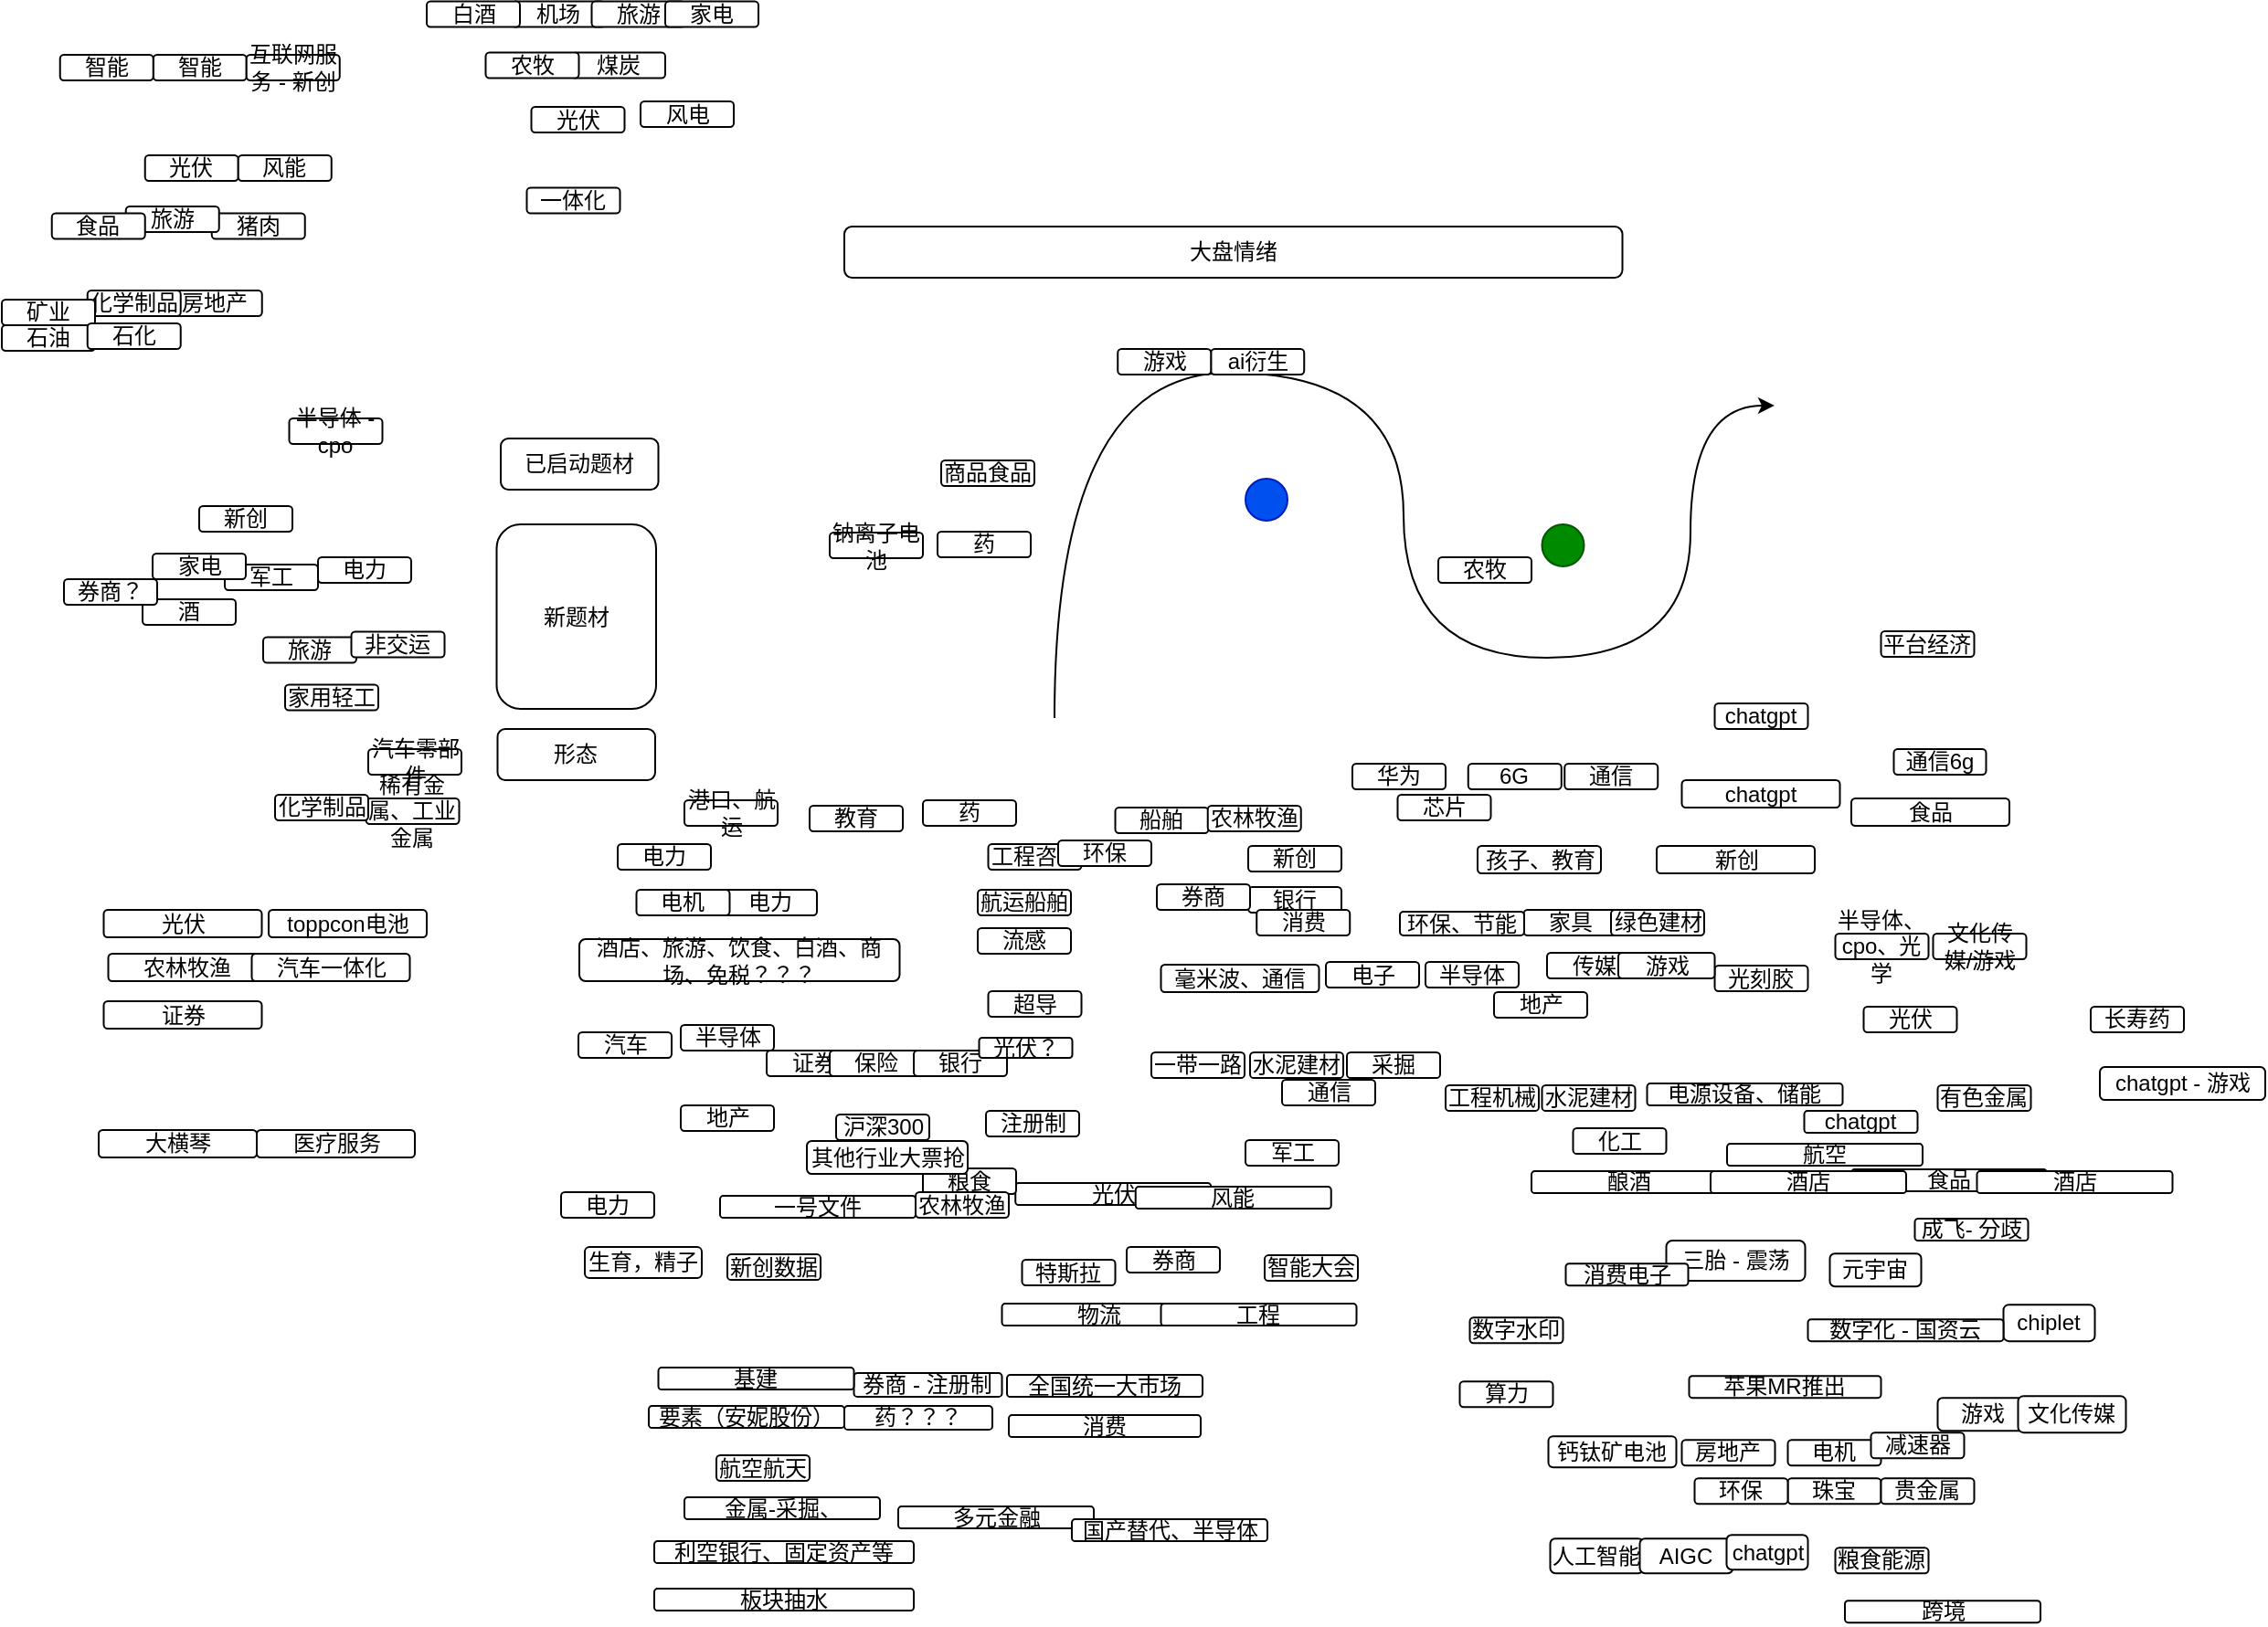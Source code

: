 <mxfile version="21.1.2" type="github">
  <diagram name="第 1 页" id="l9BL36nRIR9fdoTfFBKx">
    <mxGraphModel dx="2261" dy="802" grid="0" gridSize="10" guides="1" tooltips="1" connect="1" arrows="1" fold="1" page="1" pageScale="1" pageWidth="827" pageHeight="1169" math="0" shadow="0">
      <root>
        <mxCell id="0" />
        <mxCell id="1" parent="0" />
        <mxCell id="eTiPSNOPlnwjZyrrS0Vz-1" value="人工智能" style="rounded=1;whiteSpace=wrap;html=1;" parent="1" vertex="1">
          <mxGeometry x="565.25" y="1025.08" width="51" height="19" as="geometry" />
        </mxCell>
        <mxCell id="eTiPSNOPlnwjZyrrS0Vz-2" value="成飞- 分歧" style="rounded=1;whiteSpace=wrap;html=1;" parent="1" vertex="1">
          <mxGeometry x="764.75" y="850.05" width="62" height="12" as="geometry" />
        </mxCell>
        <mxCell id="eTiPSNOPlnwjZyrrS0Vz-3" value="三胎 - 震荡" style="rounded=1;whiteSpace=wrap;html=1;" parent="1" vertex="1">
          <mxGeometry x="628.75" y="862.05" width="76" height="22" as="geometry" />
        </mxCell>
        <mxCell id="eTiPSNOPlnwjZyrrS0Vz-4" value="汽车" style="rounded=1;whiteSpace=wrap;html=1;" parent="1" vertex="1">
          <mxGeometry x="33.5" y="748" width="51" height="14" as="geometry" />
        </mxCell>
        <mxCell id="eTiPSNOPlnwjZyrrS0Vz-9" style="edgeStyle=orthogonalEdgeStyle;curved=1;rounded=0;orthogonalLoop=1;jettySize=auto;html=1;exitX=1;exitY=0.5;exitDx=0;exitDy=0;" parent="1" edge="1">
          <mxGeometry relative="1" as="geometry">
            <mxPoint x="294" y="575.97" as="sourcePoint" />
            <mxPoint x="688" y="404.97" as="targetPoint" />
            <Array as="points">
              <mxPoint x="294" y="386.97" />
              <mxPoint x="485" y="386.97" />
              <mxPoint x="485" y="542.97" />
              <mxPoint x="642" y="542.97" />
            </Array>
          </mxGeometry>
        </mxCell>
        <mxCell id="eTiPSNOPlnwjZyrrS0Vz-11" value="券商 - 注册制" style="rounded=1;whiteSpace=wrap;html=1;" parent="1" vertex="1">
          <mxGeometry x="184.25" y="934.53" width="81" height="13" as="geometry" />
        </mxCell>
        <mxCell id="eTiPSNOPlnwjZyrrS0Vz-12" value="金属-采掘、" style="rounded=1;whiteSpace=wrap;html=1;" parent="1" vertex="1">
          <mxGeometry x="91.5" y="1002.53" width="107" height="12" as="geometry" />
        </mxCell>
        <mxCell id="eTiPSNOPlnwjZyrrS0Vz-13" value="chiplet" style="rounded=1;whiteSpace=wrap;html=1;" parent="1" vertex="1">
          <mxGeometry x="813.25" y="897.08" width="50" height="20" as="geometry" />
        </mxCell>
        <mxCell id="eTiPSNOPlnwjZyrrS0Vz-14" value="游戏" style="rounded=1;whiteSpace=wrap;html=1;" parent="1" vertex="1">
          <mxGeometry x="777.25" y="948.08" width="50" height="18" as="geometry" />
        </mxCell>
        <mxCell id="eTiPSNOPlnwjZyrrS0Vz-15" value="酒店、旅游、饮食、白酒、商场、免税？？？" style="rounded=1;whiteSpace=wrap;html=1;" parent="1" vertex="1">
          <mxGeometry x="34" y="697" width="175.25" height="23" as="geometry" />
        </mxCell>
        <mxCell id="eTiPSNOPlnwjZyrrS0Vz-16" value="要素（安妮股份）" style="rounded=1;whiteSpace=wrap;html=1;" parent="1" vertex="1">
          <mxGeometry x="72" y="952.53" width="107" height="12" as="geometry" />
        </mxCell>
        <mxCell id="eTiPSNOPlnwjZyrrS0Vz-17" value="全国统一大市场" style="rounded=1;whiteSpace=wrap;html=1;" parent="1" vertex="1">
          <mxGeometry x="268" y="935.53" width="107" height="12" as="geometry" />
        </mxCell>
        <mxCell id="eTiPSNOPlnwjZyrrS0Vz-18" value="多元金融" style="rounded=1;whiteSpace=wrap;html=1;" parent="1" vertex="1">
          <mxGeometry x="208.5" y="1007.53" width="107" height="12" as="geometry" />
        </mxCell>
        <mxCell id="eTiPSNOPlnwjZyrrS0Vz-20" value="跨境" style="rounded=1;whiteSpace=wrap;html=1;" parent="1" vertex="1">
          <mxGeometry x="726.5" y="1059.08" width="107" height="12" as="geometry" />
        </mxCell>
        <mxCell id="eTiPSNOPlnwjZyrrS0Vz-21" value="国产替代、半导体" style="rounded=1;whiteSpace=wrap;html=1;" parent="1" vertex="1">
          <mxGeometry x="303.5" y="1014.53" width="107" height="12" as="geometry" />
        </mxCell>
        <mxCell id="eTiPSNOPlnwjZyrrS0Vz-22" value="数字化 - 国资云" style="rounded=1;whiteSpace=wrap;html=1;" parent="1" vertex="1">
          <mxGeometry x="706.25" y="905.08" width="107" height="12" as="geometry" />
        </mxCell>
        <mxCell id="eTiPSNOPlnwjZyrrS0Vz-23" value="基建" style="rounded=1;whiteSpace=wrap;html=1;" parent="1" vertex="1">
          <mxGeometry x="77.25" y="931.53" width="107" height="12" as="geometry" />
        </mxCell>
        <mxCell id="eTiPSNOPlnwjZyrrS0Vz-24" value="消费" style="rounded=1;whiteSpace=wrap;html=1;" parent="1" vertex="1">
          <mxGeometry x="269" y="957.53" width="105" height="12" as="geometry" />
        </mxCell>
        <mxCell id="eTiPSNOPlnwjZyrrS0Vz-25" value="利空银行、固定资产等" style="rounded=1;whiteSpace=wrap;html=1;" parent="1" vertex="1">
          <mxGeometry x="75" y="1026.53" width="142" height="12" as="geometry" />
        </mxCell>
        <mxCell id="eTiPSNOPlnwjZyrrS0Vz-26" value="板块抽水" style="rounded=1;whiteSpace=wrap;html=1;" parent="1" vertex="1">
          <mxGeometry x="75" y="1052.53" width="142" height="12" as="geometry" />
        </mxCell>
        <mxCell id="Pb9T2r3sPozMo4vFnGIx-1" value="元宇宙" style="rounded=1;whiteSpace=wrap;html=1;" parent="1" vertex="1">
          <mxGeometry x="718.25" y="869.08" width="50" height="18" as="geometry" />
        </mxCell>
        <mxCell id="Pb9T2r3sPozMo4vFnGIx-4" value="消费电子" style="rounded=1;whiteSpace=wrap;html=1;" parent="1" vertex="1">
          <mxGeometry x="573.75" y="874.58" width="67" height="12" as="geometry" />
        </mxCell>
        <mxCell id="Pb9T2r3sPozMo4vFnGIx-6" value="药？？？" style="rounded=1;whiteSpace=wrap;html=1;" parent="1" vertex="1">
          <mxGeometry x="179" y="952.53" width="81" height="13" as="geometry" />
        </mxCell>
        <mxCell id="Pb9T2r3sPozMo4vFnGIx-7" value="航空航天" style="rounded=1;whiteSpace=wrap;html=1;" parent="1" vertex="1">
          <mxGeometry x="109" y="979.53" width="51" height="14" as="geometry" />
        </mxCell>
        <mxCell id="Pb9T2r3sPozMo4vFnGIx-10" value="电源设备、储能" style="rounded=1;whiteSpace=wrap;html=1;" parent="1" vertex="1">
          <mxGeometry x="618.25" y="776.05" width="107" height="12" as="geometry" />
        </mxCell>
        <mxCell id="Pb9T2r3sPozMo4vFnGIx-12" value="军工" style="rounded=1;whiteSpace=wrap;html=1;" parent="1" vertex="1">
          <mxGeometry x="398.5" y="807" width="51" height="14" as="geometry" />
        </mxCell>
        <mxCell id="Pb9T2r3sPozMo4vFnGIx-13" value="粮食能源" style="rounded=1;whiteSpace=wrap;html=1;" parent="1" vertex="1">
          <mxGeometry x="721.25" y="1030.08" width="51" height="14" as="geometry" />
        </mxCell>
        <mxCell id="Pb9T2r3sPozMo4vFnGIx-16" value="AIGC" style="rounded=1;whiteSpace=wrap;html=1;" parent="1" vertex="1">
          <mxGeometry x="614.25" y="1025.08" width="51" height="19" as="geometry" />
        </mxCell>
        <mxCell id="Pb9T2r3sPozMo4vFnGIx-17" value="chatgpt" style="rounded=1;whiteSpace=wrap;html=1;" parent="1" vertex="1">
          <mxGeometry x="661.75" y="1023.08" width="44.5" height="19" as="geometry" />
        </mxCell>
        <mxCell id="Pb9T2r3sPozMo4vFnGIx-20" value="房地产" style="rounded=1;whiteSpace=wrap;html=1;" parent="1" vertex="1">
          <mxGeometry x="637.25" y="971.08" width="51" height="14" as="geometry" />
        </mxCell>
        <mxCell id="Pb9T2r3sPozMo4vFnGIx-22" value="电机" style="rounded=1;whiteSpace=wrap;html=1;" parent="1" vertex="1">
          <mxGeometry x="695.25" y="971.08" width="51" height="14" as="geometry" />
        </mxCell>
        <mxCell id="Pb9T2r3sPozMo4vFnGIx-23" value="钙钛矿电池" style="rounded=1;whiteSpace=wrap;html=1;" parent="1" vertex="1">
          <mxGeometry x="564.25" y="969.11" width="70" height="17" as="geometry" />
        </mxCell>
        <mxCell id="Pb9T2r3sPozMo4vFnGIx-24" value="珠宝" style="rounded=1;whiteSpace=wrap;html=1;" parent="1" vertex="1">
          <mxGeometry x="695.25" y="992.08" width="51" height="14" as="geometry" />
        </mxCell>
        <mxCell id="Pb9T2r3sPozMo4vFnGIx-25" value="环保" style="rounded=1;whiteSpace=wrap;html=1;" parent="1" vertex="1">
          <mxGeometry x="644.25" y="992.08" width="51" height="14" as="geometry" />
        </mxCell>
        <mxCell id="Pb9T2r3sPozMo4vFnGIx-27" value="文化传媒" style="rounded=1;whiteSpace=wrap;html=1;" parent="1" vertex="1">
          <mxGeometry x="821.25" y="947.08" width="59" height="20" as="geometry" />
        </mxCell>
        <mxCell id="Pb9T2r3sPozMo4vFnGIx-31" value="减速器" style="rounded=1;whiteSpace=wrap;html=1;" parent="1" vertex="1">
          <mxGeometry x="740.75" y="967.08" width="51" height="14" as="geometry" />
        </mxCell>
        <mxCell id="Pb9T2r3sPozMo4vFnGIx-34" value="贵金属" style="rounded=1;whiteSpace=wrap;html=1;" parent="1" vertex="1">
          <mxGeometry x="746.25" y="992.08" width="51" height="14" as="geometry" />
        </mxCell>
        <mxCell id="Pb9T2r3sPozMo4vFnGIx-39" value="苹果MR推出" style="rounded=1;whiteSpace=wrap;html=1;" parent="1" vertex="1">
          <mxGeometry x="641.25" y="936.08" width="105" height="12" as="geometry" />
        </mxCell>
        <mxCell id="Pb9T2r3sPozMo4vFnGIx-42" value="光伏" style="rounded=1;whiteSpace=wrap;html=1;" parent="1" vertex="1">
          <mxGeometry x="272.62" y="830.53" width="107" height="12" as="geometry" />
        </mxCell>
        <mxCell id="Pb9T2r3sPozMo4vFnGIx-43" value="算力" style="rounded=1;whiteSpace=wrap;html=1;" parent="1" vertex="1">
          <mxGeometry x="515.75" y="939.11" width="51" height="14" as="geometry" />
        </mxCell>
        <mxCell id="Pb9T2r3sPozMo4vFnGIx-47" value="食品" style="rounded=1;whiteSpace=wrap;html=1;" parent="1" vertex="1">
          <mxGeometry x="730" y="823.05" width="107" height="12" as="geometry" />
        </mxCell>
        <mxCell id="Pb9T2r3sPozMo4vFnGIx-48" value="物流" style="rounded=1;whiteSpace=wrap;html=1;" parent="1" vertex="1">
          <mxGeometry x="265.25" y="896.56" width="107" height="12" as="geometry" />
        </mxCell>
        <mxCell id="Pb9T2r3sPozMo4vFnGIx-49" value="酿酒" style="rounded=1;whiteSpace=wrap;html=1;" parent="1" vertex="1">
          <mxGeometry x="555" y="824.05" width="107" height="12" as="geometry" />
        </mxCell>
        <mxCell id="Pb9T2r3sPozMo4vFnGIx-50" value="酒店" style="rounded=1;whiteSpace=wrap;html=1;" parent="1" vertex="1">
          <mxGeometry x="653" y="824.05" width="107" height="12" as="geometry" />
        </mxCell>
        <mxCell id="Pb9T2r3sPozMo4vFnGIx-51" value="半导体" style="rounded=1;whiteSpace=wrap;html=1;" parent="1" vertex="1">
          <mxGeometry x="89.5" y="744" width="51" height="14" as="geometry" />
        </mxCell>
        <mxCell id="Pb9T2r3sPozMo4vFnGIx-54" value="工程" style="rounded=1;whiteSpace=wrap;html=1;" parent="1" vertex="1">
          <mxGeometry x="352.25" y="896.56" width="107" height="12" as="geometry" />
        </mxCell>
        <mxCell id="Pb9T2r3sPozMo4vFnGIx-57" value="" style="ellipse;whiteSpace=wrap;html=1;aspect=fixed;strokeColor=#001DBC;fillColor=#0050ef;fontColor=#ffffff;" parent="1" vertex="1">
          <mxGeometry x="398.5" y="445" width="23" height="23" as="geometry" />
        </mxCell>
        <mxCell id="Pb9T2r3sPozMo4vFnGIx-58" value="" style="ellipse;whiteSpace=wrap;html=1;aspect=fixed;fillColor=#008a00;fontColor=#ffffff;strokeColor=#005700;" parent="1" vertex="1">
          <mxGeometry x="560.75" y="470" width="23" height="23" as="geometry" />
        </mxCell>
        <mxCell id="Pb9T2r3sPozMo4vFnGIx-59" value="特斯拉" style="rounded=1;whiteSpace=wrap;html=1;" parent="1" vertex="1">
          <mxGeometry x="276.25" y="872.53" width="51" height="14" as="geometry" />
        </mxCell>
        <mxCell id="W7TgPop1E-u5_zc8aSKb-1" value="券商" style="rounded=1;whiteSpace=wrap;html=1;" parent="1" vertex="1">
          <mxGeometry x="333.5" y="865.53" width="51" height="14" as="geometry" />
        </mxCell>
        <mxCell id="W7TgPop1E-u5_zc8aSKb-2" value="地产" style="rounded=1;whiteSpace=wrap;html=1;" parent="1" vertex="1">
          <mxGeometry x="89.5" y="788" width="51" height="14" as="geometry" />
        </mxCell>
        <mxCell id="W7TgPop1E-u5_zc8aSKb-4" value="新创数据" style="rounded=1;whiteSpace=wrap;html=1;" parent="1" vertex="1">
          <mxGeometry x="115" y="869.56" width="51" height="14" as="geometry" />
        </mxCell>
        <mxCell id="W7TgPop1E-u5_zc8aSKb-5" value="智能大会" style="rounded=1;whiteSpace=wrap;html=1;" parent="1" vertex="1">
          <mxGeometry x="409" y="870.06" width="51" height="14" as="geometry" />
        </mxCell>
        <mxCell id="W7TgPop1E-u5_zc8aSKb-6" value="粮食" style="rounded=1;whiteSpace=wrap;html=1;" parent="1" vertex="1">
          <mxGeometry x="222" y="822.53" width="51" height="14" as="geometry" />
        </mxCell>
        <mxCell id="W7TgPop1E-u5_zc8aSKb-9" value="电力" style="rounded=1;whiteSpace=wrap;html=1;" parent="1" vertex="1">
          <mxGeometry x="24" y="835.53" width="51" height="14" as="geometry" />
        </mxCell>
        <mxCell id="W7TgPop1E-u5_zc8aSKb-17" value="生育，精子" style="rounded=1;whiteSpace=wrap;html=1;" parent="1" vertex="1">
          <mxGeometry x="37" y="865.56" width="64" height="17" as="geometry" />
        </mxCell>
        <mxCell id="W7TgPop1E-u5_zc8aSKb-18" value="农林牧渔" style="rounded=1;whiteSpace=wrap;html=1;" parent="1" vertex="1">
          <mxGeometry x="218" y="835.53" width="51" height="14" as="geometry" />
        </mxCell>
        <mxCell id="W7TgPop1E-u5_zc8aSKb-19" value="数字水印" style="rounded=1;whiteSpace=wrap;html=1;" parent="1" vertex="1">
          <mxGeometry x="521.25" y="904.11" width="51" height="14" as="geometry" />
        </mxCell>
        <mxCell id="W7TgPop1E-u5_zc8aSKb-21" value="chatgpt" style="rounded=1;whiteSpace=wrap;html=1;" parent="1" vertex="1">
          <mxGeometry x="704.25" y="791.05" width="62" height="12" as="geometry" />
        </mxCell>
        <mxCell id="W7TgPop1E-u5_zc8aSKb-23" value="工程机械" style="rounded=1;whiteSpace=wrap;html=1;" parent="1" vertex="1">
          <mxGeometry x="508" y="777.05" width="51" height="14" as="geometry" />
        </mxCell>
        <mxCell id="W7TgPop1E-u5_zc8aSKb-25" value="酒店" style="rounded=1;whiteSpace=wrap;html=1;" parent="1" vertex="1">
          <mxGeometry x="798.75" y="824.05" width="107" height="12" as="geometry" />
        </mxCell>
        <mxCell id="W7TgPop1E-u5_zc8aSKb-26" value="水泥建材" style="rounded=1;whiteSpace=wrap;html=1;" parent="1" vertex="1">
          <mxGeometry x="560.75" y="777.05" width="51" height="14" as="geometry" />
        </mxCell>
        <mxCell id="W7TgPop1E-u5_zc8aSKb-27" value="航空" style="rounded=1;whiteSpace=wrap;html=1;" parent="1" vertex="1">
          <mxGeometry x="662" y="809.05" width="107" height="12" as="geometry" />
        </mxCell>
        <mxCell id="W7TgPop1E-u5_zc8aSKb-28" value="风能" style="rounded=1;whiteSpace=wrap;html=1;" parent="1" vertex="1">
          <mxGeometry x="338.37" y="832.53" width="107" height="12" as="geometry" />
        </mxCell>
        <mxCell id="W7TgPop1E-u5_zc8aSKb-29" value="一号文件" style="rounded=1;whiteSpace=wrap;html=1;" parent="1" vertex="1">
          <mxGeometry x="111" y="837.53" width="107" height="12" as="geometry" />
        </mxCell>
        <mxCell id="W7TgPop1E-u5_zc8aSKb-31" value="家具" style="rounded=1;whiteSpace=wrap;html=1;" parent="1" vertex="1">
          <mxGeometry x="550.75" y="681" width="51" height="14" as="geometry" />
        </mxCell>
        <mxCell id="X53w33sc3V4zeKCaR0tN-1" value="长寿药" style="rounded=1;whiteSpace=wrap;html=1;" parent="1" vertex="1">
          <mxGeometry x="861" y="734.05" width="51" height="14" as="geometry" />
        </mxCell>
        <mxCell id="X53w33sc3V4zeKCaR0tN-2" value="化工" style="rounded=1;whiteSpace=wrap;html=1;" parent="1" vertex="1">
          <mxGeometry x="577.75" y="800.55" width="51" height="14" as="geometry" />
        </mxCell>
        <mxCell id="X53w33sc3V4zeKCaR0tN-3" value="注册制" style="rounded=1;whiteSpace=wrap;html=1;" parent="1" vertex="1">
          <mxGeometry x="256.5" y="791" width="51" height="14" as="geometry" />
        </mxCell>
        <mxCell id="X53w33sc3V4zeKCaR0tN-4" value="沪深300" style="rounded=1;whiteSpace=wrap;html=1;" parent="1" vertex="1">
          <mxGeometry x="174.5" y="793" width="51" height="14" as="geometry" />
        </mxCell>
        <mxCell id="Fk_1KRSkSrLoz5rc4heW-2" value="chatgpt - 游戏" style="rounded=1;whiteSpace=wrap;html=1;" parent="1" vertex="1">
          <mxGeometry x="866" y="767.05" width="90.5" height="18" as="geometry" />
        </mxCell>
        <mxCell id="gPkMi-PU8LuOrw7hyKH2-1" value="有色金属" style="rounded=1;whiteSpace=wrap;html=1;" parent="1" vertex="1">
          <mxGeometry x="777.25" y="777.05" width="51" height="14" as="geometry" />
        </mxCell>
        <mxCell id="gPkMi-PU8LuOrw7hyKH2-2" value="证券" style="rounded=1;whiteSpace=wrap;html=1;" parent="1" vertex="1">
          <mxGeometry x="136.5" y="758" width="51" height="14" as="geometry" />
        </mxCell>
        <mxCell id="gPkMi-PU8LuOrw7hyKH2-3" value="保险" style="rounded=1;whiteSpace=wrap;html=1;" parent="1" vertex="1">
          <mxGeometry x="171" y="758" width="51" height="14" as="geometry" />
        </mxCell>
        <mxCell id="gPkMi-PU8LuOrw7hyKH2-4" value="银行" style="rounded=1;whiteSpace=wrap;html=1;" parent="1" vertex="1">
          <mxGeometry x="217" y="758" width="51" height="14" as="geometry" />
        </mxCell>
        <mxCell id="gPkMi-PU8LuOrw7hyKH2-5" value="其他行业大票抢" style="rounded=1;whiteSpace=wrap;html=1;" parent="1" vertex="1">
          <mxGeometry x="158.5" y="807.5" width="88" height="18" as="geometry" />
        </mxCell>
        <mxCell id="mmTpo96S2h_Eq5zl8RPX-2" value="地产" style="rounded=1;whiteSpace=wrap;html=1;" parent="1" vertex="1">
          <mxGeometry x="534.5" y="726" width="51" height="14" as="geometry" />
        </mxCell>
        <mxCell id="mmTpo96S2h_Eq5zl8RPX-3" value="环保、节能" style="rounded=1;whiteSpace=wrap;html=1;" parent="1" vertex="1">
          <mxGeometry x="483" y="682" width="68" height="13" as="geometry" />
        </mxCell>
        <mxCell id="mmTpo96S2h_Eq5zl8RPX-4" value="绿色建材" style="rounded=1;whiteSpace=wrap;html=1;" parent="1" vertex="1">
          <mxGeometry x="598.5" y="681" width="51" height="14" as="geometry" />
        </mxCell>
        <mxCell id="mmTpo96S2h_Eq5zl8RPX-6" value="孩子、教育" style="rounded=1;whiteSpace=wrap;html=1;" parent="1" vertex="1">
          <mxGeometry x="525.5" y="646" width="67.5" height="15" as="geometry" />
        </mxCell>
        <mxCell id="mmTpo96S2h_Eq5zl8RPX-8" value="毫米波、通信" style="rounded=1;whiteSpace=wrap;html=1;" parent="1" vertex="1">
          <mxGeometry x="352.25" y="711" width="86.5" height="15" as="geometry" />
        </mxCell>
        <mxCell id="mmTpo96S2h_Eq5zl8RPX-9" value="新创" style="rounded=1;whiteSpace=wrap;html=1;" parent="1" vertex="1">
          <mxGeometry x="623.5" y="646" width="86.5" height="15" as="geometry" />
        </mxCell>
        <mxCell id="mmTpo96S2h_Eq5zl8RPX-13" value="食品" style="rounded=1;whiteSpace=wrap;html=1;" parent="1" vertex="1">
          <mxGeometry x="730" y="620" width="86.5" height="15" as="geometry" />
        </mxCell>
        <mxCell id="mmTpo96S2h_Eq5zl8RPX-14" value="chatgpt" style="rounded=1;whiteSpace=wrap;html=1;" parent="1" vertex="1">
          <mxGeometry x="637.25" y="610" width="86.5" height="15" as="geometry" />
        </mxCell>
        <mxCell id="mmTpo96S2h_Eq5zl8RPX-15" value="形态" style="rounded=1;whiteSpace=wrap;html=1;" parent="1" vertex="1">
          <mxGeometry x="-10.75" y="582" width="86.25" height="28" as="geometry" />
        </mxCell>
        <mxCell id="mmTpo96S2h_Eq5zl8RPX-16" value="已启动题材" style="rounded=1;whiteSpace=wrap;html=1;" parent="1" vertex="1">
          <mxGeometry x="-9" y="423" width="86.25" height="28" as="geometry" />
        </mxCell>
        <mxCell id="mmTpo96S2h_Eq5zl8RPX-17" value="新题材" style="rounded=1;whiteSpace=wrap;html=1;" parent="1" vertex="1">
          <mxGeometry x="-11.25" y="470" width="87.25" height="101" as="geometry" />
        </mxCell>
        <mxCell id="mmTpo96S2h_Eq5zl8RPX-18" value="大盘情绪" style="rounded=1;whiteSpace=wrap;html=1;" parent="1" vertex="1">
          <mxGeometry x="179" y="307" width="425.75" height="28" as="geometry" />
        </mxCell>
        <mxCell id="T7i3CH_Vy-EsPp7ekG8O-3" value="光伏" style="rounded=1;whiteSpace=wrap;html=1;" parent="1" vertex="1">
          <mxGeometry x="-226.25" y="681" width="86.5" height="15" as="geometry" />
        </mxCell>
        <mxCell id="T7i3CH_Vy-EsPp7ekG8O-4" value="toppcon电池" style="rounded=1;whiteSpace=wrap;html=1;" parent="1" vertex="1">
          <mxGeometry x="-136" y="681" width="86.5" height="15" as="geometry" />
        </mxCell>
        <mxCell id="T7i3CH_Vy-EsPp7ekG8O-5" value="农林牧渔" style="rounded=1;whiteSpace=wrap;html=1;" parent="1" vertex="1">
          <mxGeometry x="-223.75" y="705" width="86.5" height="15" as="geometry" />
        </mxCell>
        <mxCell id="T7i3CH_Vy-EsPp7ekG8O-6" value="汽车一体化" style="rounded=1;whiteSpace=wrap;html=1;" parent="1" vertex="1">
          <mxGeometry x="-145.25" y="705" width="86.5" height="15" as="geometry" />
        </mxCell>
        <mxCell id="T7i3CH_Vy-EsPp7ekG8O-7" value="证券" style="rounded=1;whiteSpace=wrap;html=1;" parent="1" vertex="1">
          <mxGeometry x="-226.25" y="731" width="86.5" height="15" as="geometry" />
        </mxCell>
        <mxCell id="T7i3CH_Vy-EsPp7ekG8O-9" value="大横琴" style="rounded=1;whiteSpace=wrap;html=1;" parent="1" vertex="1">
          <mxGeometry x="-229" y="801.5" width="86.5" height="15" as="geometry" />
        </mxCell>
        <mxCell id="T7i3CH_Vy-EsPp7ekG8O-10" value="医疗服务" style="rounded=1;whiteSpace=wrap;html=1;" parent="1" vertex="1">
          <mxGeometry x="-142.5" y="801.5" width="86.5" height="15" as="geometry" />
        </mxCell>
        <mxCell id="Zzp69oGnX2fRZWl2nO-K-1" value="工程咨询" style="rounded=1;whiteSpace=wrap;html=1;" parent="1" vertex="1">
          <mxGeometry x="257.75" y="645" width="51" height="14" as="geometry" />
        </mxCell>
        <mxCell id="Zzp69oGnX2fRZWl2nO-K-2" value="航运船舶" style="rounded=1;whiteSpace=wrap;html=1;" parent="1" vertex="1">
          <mxGeometry x="252" y="670" width="51" height="14" as="geometry" />
        </mxCell>
        <mxCell id="Zzp69oGnX2fRZWl2nO-K-3" value="超导" style="rounded=1;whiteSpace=wrap;html=1;" parent="1" vertex="1">
          <mxGeometry x="257.75" y="725.5" width="51" height="14" as="geometry" />
        </mxCell>
        <mxCell id="Zzp69oGnX2fRZWl2nO-K-4" value="光伏？" style="rounded=1;whiteSpace=wrap;html=1;" parent="1" vertex="1">
          <mxGeometry x="252.75" y="751" width="51" height="11" as="geometry" />
        </mxCell>
        <mxCell id="Zzp69oGnX2fRZWl2nO-K-5" value="流感" style="rounded=1;whiteSpace=wrap;html=1;" parent="1" vertex="1">
          <mxGeometry x="252" y="691" width="51" height="14" as="geometry" />
        </mxCell>
        <mxCell id="Zzp69oGnX2fRZWl2nO-K-6" value="光刻胶" style="rounded=1;whiteSpace=wrap;html=1;" parent="1" vertex="1">
          <mxGeometry x="655.25" y="711.5" width="51" height="14" as="geometry" />
        </mxCell>
        <mxCell id="Zzp69oGnX2fRZWl2nO-K-9" value="通信" style="rounded=1;whiteSpace=wrap;html=1;" parent="1" vertex="1">
          <mxGeometry x="418.5" y="774.05" width="51" height="14" as="geometry" />
        </mxCell>
        <mxCell id="Zzp69oGnX2fRZWl2nO-K-14" value="环保" style="rounded=1;whiteSpace=wrap;html=1;" parent="1" vertex="1">
          <mxGeometry x="296" y="643" width="51" height="14" as="geometry" />
        </mxCell>
        <mxCell id="XXN6C53Bc0j_rz31wx1f-2" value="半导体" style="rounded=1;whiteSpace=wrap;html=1;" parent="1" vertex="1">
          <mxGeometry x="497" y="709.5" width="51" height="14" as="geometry" />
        </mxCell>
        <mxCell id="XXN6C53Bc0j_rz31wx1f-7" value="船舶" style="rounded=1;whiteSpace=wrap;html=1;" parent="1" vertex="1">
          <mxGeometry x="327.25" y="625" width="51" height="14" as="geometry" />
        </mxCell>
        <mxCell id="XXN6C53Bc0j_rz31wx1f-8" value="农林牧渔" style="rounded=1;whiteSpace=wrap;html=1;" parent="1" vertex="1">
          <mxGeometry x="377.87" y="624" width="51" height="14" as="geometry" />
        </mxCell>
        <mxCell id="XXN6C53Bc0j_rz31wx1f-9" value="新创" style="rounded=1;whiteSpace=wrap;html=1;" parent="1" vertex="1">
          <mxGeometry x="400" y="646" width="51" height="14" as="geometry" />
        </mxCell>
        <mxCell id="XXN6C53Bc0j_rz31wx1f-10" value="银行" style="rounded=1;whiteSpace=wrap;html=1;" parent="1" vertex="1">
          <mxGeometry x="400" y="668.5" width="51" height="14" as="geometry" />
        </mxCell>
        <mxCell id="XXN6C53Bc0j_rz31wx1f-11" value="电力" style="rounded=1;whiteSpace=wrap;html=1;" parent="1" vertex="1">
          <mxGeometry x="113" y="670" width="51" height="14" as="geometry" />
        </mxCell>
        <mxCell id="XXN6C53Bc0j_rz31wx1f-12" value="券商" style="rounded=1;whiteSpace=wrap;html=1;" parent="1" vertex="1">
          <mxGeometry x="350" y="667" width="51" height="14" as="geometry" />
        </mxCell>
        <mxCell id="XXN6C53Bc0j_rz31wx1f-13" value="消费" style="rounded=1;whiteSpace=wrap;html=1;" parent="1" vertex="1">
          <mxGeometry x="404.62" y="681" width="51" height="14" as="geometry" />
        </mxCell>
        <mxCell id="XXN6C53Bc0j_rz31wx1f-19" value="文化传媒/游戏" style="rounded=1;whiteSpace=wrap;html=1;" parent="1" vertex="1">
          <mxGeometry x="774.75" y="694" width="51" height="14" as="geometry" />
        </mxCell>
        <mxCell id="XXN6C53Bc0j_rz31wx1f-20" value="电机" style="rounded=1;whiteSpace=wrap;html=1;" parent="1" vertex="1">
          <mxGeometry x="65.25" y="670" width="51" height="14" as="geometry" />
        </mxCell>
        <mxCell id="XXN6C53Bc0j_rz31wx1f-21" value="一带一路" style="rounded=1;whiteSpace=wrap;html=1;" parent="1" vertex="1">
          <mxGeometry x="347" y="759.05" width="51" height="14" as="geometry" />
        </mxCell>
        <mxCell id="XXN6C53Bc0j_rz31wx1f-22" value="水泥建材" style="rounded=1;whiteSpace=wrap;html=1;" parent="1" vertex="1">
          <mxGeometry x="401" y="759.05" width="51" height="14" as="geometry" />
        </mxCell>
        <mxCell id="XXN6C53Bc0j_rz31wx1f-23" value="采掘" style="rounded=1;whiteSpace=wrap;html=1;" parent="1" vertex="1">
          <mxGeometry x="454" y="759.05" width="51" height="14" as="geometry" />
        </mxCell>
        <mxCell id="gRleUjjxdaPF8eS5uhaW-5" value="半导体、cpo、光学" style="rounded=1;whiteSpace=wrap;html=1;" parent="1" vertex="1">
          <mxGeometry x="721.25" y="694" width="51" height="14" as="geometry" />
        </mxCell>
        <mxCell id="gRleUjjxdaPF8eS5uhaW-6" value="光伏" style="rounded=1;whiteSpace=wrap;html=1;" parent="1" vertex="1">
          <mxGeometry x="736.75" y="734" width="51" height="14" as="geometry" />
        </mxCell>
        <mxCell id="gRleUjjxdaPF8eS5uhaW-7" value="旅游" style="rounded=1;whiteSpace=wrap;html=1;" parent="1" vertex="1">
          <mxGeometry x="-139" y="531.75" width="51" height="14" as="geometry" />
        </mxCell>
        <mxCell id="gRleUjjxdaPF8eS5uhaW-8" value="稀有金属、工业金属" style="rounded=1;whiteSpace=wrap;html=1;" parent="1" vertex="1">
          <mxGeometry x="-82.75" y="620" width="51" height="14" as="geometry" />
        </mxCell>
        <mxCell id="gRleUjjxdaPF8eS5uhaW-11" value="商品食品" style="rounded=1;whiteSpace=wrap;html=1;" parent="1" vertex="1">
          <mxGeometry x="232" y="435" width="51" height="14" as="geometry" />
        </mxCell>
        <mxCell id="gRleUjjxdaPF8eS5uhaW-12" value="非交运" style="rounded=1;whiteSpace=wrap;html=1;" parent="1" vertex="1">
          <mxGeometry x="-90.75" y="528.75" width="51" height="14" as="geometry" />
        </mxCell>
        <mxCell id="gRleUjjxdaPF8eS5uhaW-13" value="军工" style="rounded=1;whiteSpace=wrap;html=1;" parent="1" vertex="1">
          <mxGeometry x="-160" y="492" width="51" height="14" as="geometry" />
        </mxCell>
        <mxCell id="gRleUjjxdaPF8eS5uhaW-14" value="家用轻工" style="rounded=1;whiteSpace=wrap;html=1;" parent="1" vertex="1">
          <mxGeometry x="-127" y="557.75" width="51" height="14" as="geometry" />
        </mxCell>
        <mxCell id="gRleUjjxdaPF8eS5uhaW-15" value="家电" style="rounded=1;whiteSpace=wrap;html=1;" parent="1" vertex="1">
          <mxGeometry x="-199.5" y="486" width="51" height="14" as="geometry" />
        </mxCell>
        <mxCell id="gRleUjjxdaPF8eS5uhaW-16" value="化学制品" style="rounded=1;whiteSpace=wrap;html=1;" parent="1" vertex="1">
          <mxGeometry x="-132.5" y="618" width="51" height="14" as="geometry" />
        </mxCell>
        <mxCell id="gRleUjjxdaPF8eS5uhaW-17" value="酒" style="rounded=1;whiteSpace=wrap;html=1;" parent="1" vertex="1">
          <mxGeometry x="-205" y="511" width="51" height="14" as="geometry" />
        </mxCell>
        <mxCell id="gRleUjjxdaPF8eS5uhaW-20" value="药" style="rounded=1;whiteSpace=wrap;html=1;" parent="1" vertex="1">
          <mxGeometry x="222" y="621" width="51" height="14" as="geometry" />
        </mxCell>
        <mxCell id="gRleUjjxdaPF8eS5uhaW-21" value="汽车零部件" style="rounded=1;whiteSpace=wrap;html=1;" parent="1" vertex="1">
          <mxGeometry x="-81.5" y="593" width="51" height="14" as="geometry" />
        </mxCell>
        <mxCell id="gRleUjjxdaPF8eS5uhaW-22" value="智能" style="rounded=1;whiteSpace=wrap;html=1;" parent="1" vertex="1">
          <mxGeometry x="-199.13" y="213" width="51" height="14" as="geometry" />
        </mxCell>
        <mxCell id="gRleUjjxdaPF8eS5uhaW-23" value="电力" style="rounded=1;whiteSpace=wrap;html=1;" parent="1" vertex="1">
          <mxGeometry x="-109" y="488" width="51" height="14" as="geometry" />
        </mxCell>
        <mxCell id="gRleUjjxdaPF8eS5uhaW-24" value="传媒" style="rounded=1;whiteSpace=wrap;html=1;" parent="1" vertex="1">
          <mxGeometry x="563.5" y="704.5" width="51" height="14" as="geometry" />
        </mxCell>
        <mxCell id="gRleUjjxdaPF8eS5uhaW-26" value="平台经济" style="rounded=1;whiteSpace=wrap;html=1;" parent="1" vertex="1">
          <mxGeometry x="746.25" y="528.5" width="51" height="14" as="geometry" />
        </mxCell>
        <mxCell id="gRleUjjxdaPF8eS5uhaW-27" value="教育" style="rounded=1;whiteSpace=wrap;html=1;" parent="1" vertex="1">
          <mxGeometry x="160" y="624" width="51" height="14" as="geometry" />
        </mxCell>
        <mxCell id="npilsteuiLgX_hj1tI6D-4" value="chatgpt" style="rounded=1;whiteSpace=wrap;html=1;" parent="1" vertex="1">
          <mxGeometry x="655.25" y="568" width="51" height="14" as="geometry" />
        </mxCell>
        <mxCell id="npilsteuiLgX_hj1tI6D-5" value="通信6g" style="rounded=1;whiteSpace=wrap;html=1;" parent="1" vertex="1">
          <mxGeometry x="753.25" y="593" width="50.5" height="14" as="geometry" />
        </mxCell>
        <mxCell id="npilsteuiLgX_hj1tI6D-6" value="券商？" style="rounded=1;whiteSpace=wrap;html=1;" parent="1" vertex="1">
          <mxGeometry x="-248" y="500" width="51" height="14" as="geometry" />
        </mxCell>
        <mxCell id="npilsteuiLgX_hj1tI6D-7" value="电子" style="rounded=1;whiteSpace=wrap;html=1;" parent="1" vertex="1">
          <mxGeometry x="442.5" y="709.5" width="51" height="14" as="geometry" />
        </mxCell>
        <mxCell id="npilsteuiLgX_hj1tI6D-8" value="电力" style="rounded=1;whiteSpace=wrap;html=1;" parent="1" vertex="1">
          <mxGeometry x="55" y="645" width="51" height="14" as="geometry" />
        </mxCell>
        <mxCell id="HsM6ULDwcT85an__3Mdc-5" value="游戏" style="rounded=1;whiteSpace=wrap;html=1;" parent="1" vertex="1">
          <mxGeometry x="602.5" y="704.5" width="52.75" height="14" as="geometry" />
        </mxCell>
        <mxCell id="HsM6ULDwcT85an__3Mdc-19" value="新创" style="rounded=1;whiteSpace=wrap;html=1;" parent="1" vertex="1">
          <mxGeometry x="-174" y="460" width="51" height="14" as="geometry" />
        </mxCell>
        <mxCell id="HsM6ULDwcT85an__3Mdc-22" value="华为" style="rounded=1;whiteSpace=wrap;html=1;" parent="1" vertex="1">
          <mxGeometry x="457" y="601" width="51" height="14" as="geometry" />
        </mxCell>
        <mxCell id="HsM6ULDwcT85an__3Mdc-23" value="ai衍生" style="rounded=1;whiteSpace=wrap;html=1;" parent="1" vertex="1">
          <mxGeometry x="379.62" y="374" width="51" height="14" as="geometry" />
        </mxCell>
        <mxCell id="HsM6ULDwcT85an__3Mdc-24" value="猪肉" style="rounded=1;whiteSpace=wrap;html=1;" parent="1" vertex="1">
          <mxGeometry x="-167.13" y="299.75" width="51" height="14" as="geometry" />
        </mxCell>
        <mxCell id="HsM6ULDwcT85an__3Mdc-26" value="互联网服务 - 新创" style="rounded=1;whiteSpace=wrap;html=1;" parent="1" vertex="1">
          <mxGeometry x="-148.13" y="213" width="51" height="14" as="geometry" />
        </mxCell>
        <mxCell id="HsM6ULDwcT85an__3Mdc-27" value="光伏" style="rounded=1;whiteSpace=wrap;html=1;" parent="1" vertex="1">
          <mxGeometry x="-203.63" y="268" width="51" height="14" as="geometry" />
        </mxCell>
        <mxCell id="HsM6ULDwcT85an__3Mdc-29" value="风能" style="rounded=1;whiteSpace=wrap;html=1;" parent="1" vertex="1">
          <mxGeometry x="-152.63" y="268" width="51" height="14" as="geometry" />
        </mxCell>
        <mxCell id="HsM6ULDwcT85an__3Mdc-30" value="旅游" style="rounded=1;whiteSpace=wrap;html=1;" parent="1" vertex="1">
          <mxGeometry x="-214.13" y="296" width="51" height="14" as="geometry" />
        </mxCell>
        <mxCell id="HsM6ULDwcT85an__3Mdc-31" value="智能" style="rounded=1;whiteSpace=wrap;html=1;" parent="1" vertex="1">
          <mxGeometry x="-250.13" y="213" width="51" height="14" as="geometry" />
        </mxCell>
        <mxCell id="HsM6ULDwcT85an__3Mdc-33" value="食品" style="rounded=1;whiteSpace=wrap;html=1;" parent="1" vertex="1">
          <mxGeometry x="-254.63" y="299.75" width="51" height="14" as="geometry" />
        </mxCell>
        <mxCell id="HsM6ULDwcT85an__3Mdc-34" value="房地产" style="rounded=1;whiteSpace=wrap;html=1;" parent="1" vertex="1">
          <mxGeometry x="-190.63" y="342" width="51" height="14" as="geometry" />
        </mxCell>
        <mxCell id="HsM6ULDwcT85an__3Mdc-35" value="化学制品" style="rounded=1;whiteSpace=wrap;html=1;" parent="1" vertex="1">
          <mxGeometry x="-235.13" y="342" width="51" height="14" as="geometry" />
        </mxCell>
        <mxCell id="HsM6ULDwcT85an__3Mdc-36" value="矿业" style="rounded=1;whiteSpace=wrap;html=1;" parent="1" vertex="1">
          <mxGeometry x="-282" y="347" width="51" height="14" as="geometry" />
        </mxCell>
        <mxCell id="HsM6ULDwcT85an__3Mdc-37" value="通信" style="rounded=1;whiteSpace=wrap;html=1;" parent="1" vertex="1">
          <mxGeometry x="573.13" y="601" width="51" height="14" as="geometry" />
        </mxCell>
        <mxCell id="HsM6ULDwcT85an__3Mdc-38" value="石油" style="rounded=1;whiteSpace=wrap;html=1;" parent="1" vertex="1">
          <mxGeometry x="-282" y="361" width="51" height="14" as="geometry" />
        </mxCell>
        <mxCell id="HsM6ULDwcT85an__3Mdc-39" value="石化" style="rounded=1;whiteSpace=wrap;html=1;" parent="1" vertex="1">
          <mxGeometry x="-235.13" y="360" width="51" height="14" as="geometry" />
        </mxCell>
        <mxCell id="Jbk-rIfwxEQfwtJiNawk-1" value="港口、航运" style="rounded=1;whiteSpace=wrap;html=1;" parent="1" vertex="1">
          <mxGeometry x="91.5" y="621" width="51" height="14" as="geometry" />
        </mxCell>
        <mxCell id="Jbk-rIfwxEQfwtJiNawk-2" value="6G" style="rounded=1;whiteSpace=wrap;html=1;" parent="1" vertex="1">
          <mxGeometry x="520.38" y="601" width="51" height="14" as="geometry" />
        </mxCell>
        <mxCell id="Jbk-rIfwxEQfwtJiNawk-9" value="半导体 - cpo" style="rounded=1;whiteSpace=wrap;html=1;" parent="1" vertex="1">
          <mxGeometry x="-124.75" y="412" width="51" height="14" as="geometry" />
        </mxCell>
        <mxCell id="Jbk-rIfwxEQfwtJiNawk-13" value="机场" style="rounded=1;whiteSpace=wrap;html=1;" parent="1" vertex="1">
          <mxGeometry x="-3" y="183.75" width="51" height="14" as="geometry" />
        </mxCell>
        <mxCell id="Jbk-rIfwxEQfwtJiNawk-14" value="一体化" style="rounded=1;whiteSpace=wrap;html=1;" parent="1" vertex="1">
          <mxGeometry x="5.25" y="285.75" width="51" height="14" as="geometry" />
        </mxCell>
        <mxCell id="Jbk-rIfwxEQfwtJiNawk-16" value="旅游" style="rounded=1;whiteSpace=wrap;html=1;" parent="1" vertex="1">
          <mxGeometry x="40.75" y="183.75" width="51" height="14" as="geometry" />
        </mxCell>
        <mxCell id="CUl5ohKdk7q4vB6TEPrS-6" value="家电" style="rounded=1;whiteSpace=wrap;html=1;" parent="1" vertex="1">
          <mxGeometry x="81" y="183.75" width="51" height="14" as="geometry" />
        </mxCell>
        <mxCell id="CUl5ohKdk7q4vB6TEPrS-7" value="煤炭" style="rounded=1;whiteSpace=wrap;html=1;" parent="1" vertex="1">
          <mxGeometry x="30" y="211.75" width="51" height="14" as="geometry" />
        </mxCell>
        <mxCell id="CUl5ohKdk7q4vB6TEPrS-8" value="光伏" style="rounded=1;whiteSpace=wrap;html=1;" parent="1" vertex="1">
          <mxGeometry x="7.75" y="241.5" width="51" height="14" as="geometry" />
        </mxCell>
        <mxCell id="CUl5ohKdk7q4vB6TEPrS-9" value="风电" style="rounded=1;whiteSpace=wrap;html=1;" parent="1" vertex="1">
          <mxGeometry x="67.5" y="238.5" width="51" height="14" as="geometry" />
        </mxCell>
        <mxCell id="CUl5ohKdk7q4vB6TEPrS-10" value="白酒" style="rounded=1;whiteSpace=wrap;html=1;" parent="1" vertex="1">
          <mxGeometry x="-49.5" y="183.75" width="51" height="14" as="geometry" />
        </mxCell>
        <mxCell id="CUl5ohKdk7q4vB6TEPrS-11" value="农牧" style="rounded=1;whiteSpace=wrap;html=1;" parent="1" vertex="1">
          <mxGeometry x="-17.25" y="211.75" width="51" height="14" as="geometry" />
        </mxCell>
        <mxCell id="CUl5ohKdk7q4vB6TEPrS-12" value="芯片" style="rounded=1;whiteSpace=wrap;html=1;" parent="1" vertex="1">
          <mxGeometry x="481.75" y="618" width="51" height="14" as="geometry" />
        </mxCell>
        <mxCell id="15fA_RjRV5b1NCo7tXWz-2" value="农牧" style="rounded=1;whiteSpace=wrap;html=1;" vertex="1" parent="1">
          <mxGeometry x="504" y="488" width="51" height="14" as="geometry" />
        </mxCell>
        <mxCell id="15fA_RjRV5b1NCo7tXWz-3" value="药" style="rounded=1;whiteSpace=wrap;html=1;" vertex="1" parent="1">
          <mxGeometry x="230" y="474" width="51" height="14" as="geometry" />
        </mxCell>
        <mxCell id="15fA_RjRV5b1NCo7tXWz-4" value="钠离子电池" style="rounded=1;whiteSpace=wrap;html=1;" vertex="1" parent="1">
          <mxGeometry x="171" y="474.5" width="51" height="14" as="geometry" />
        </mxCell>
        <mxCell id="15fA_RjRV5b1NCo7tXWz-5" value="游戏" style="rounded=1;whiteSpace=wrap;html=1;" vertex="1" parent="1">
          <mxGeometry x="328.62" y="374" width="51" height="14" as="geometry" />
        </mxCell>
      </root>
    </mxGraphModel>
  </diagram>
</mxfile>
